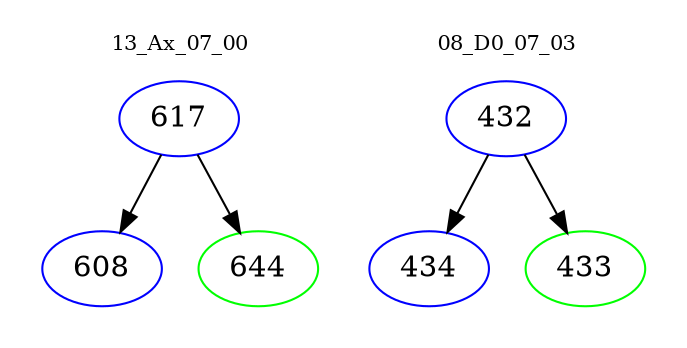 digraph{
subgraph cluster_0 {
color = white
label = "13_Ax_07_00";
fontsize=10;
T0_617 [label="617", color="blue"]
T0_617 -> T0_608 [color="black"]
T0_608 [label="608", color="blue"]
T0_617 -> T0_644 [color="black"]
T0_644 [label="644", color="green"]
}
subgraph cluster_1 {
color = white
label = "08_D0_07_03";
fontsize=10;
T1_432 [label="432", color="blue"]
T1_432 -> T1_434 [color="black"]
T1_434 [label="434", color="blue"]
T1_432 -> T1_433 [color="black"]
T1_433 [label="433", color="green"]
}
}
